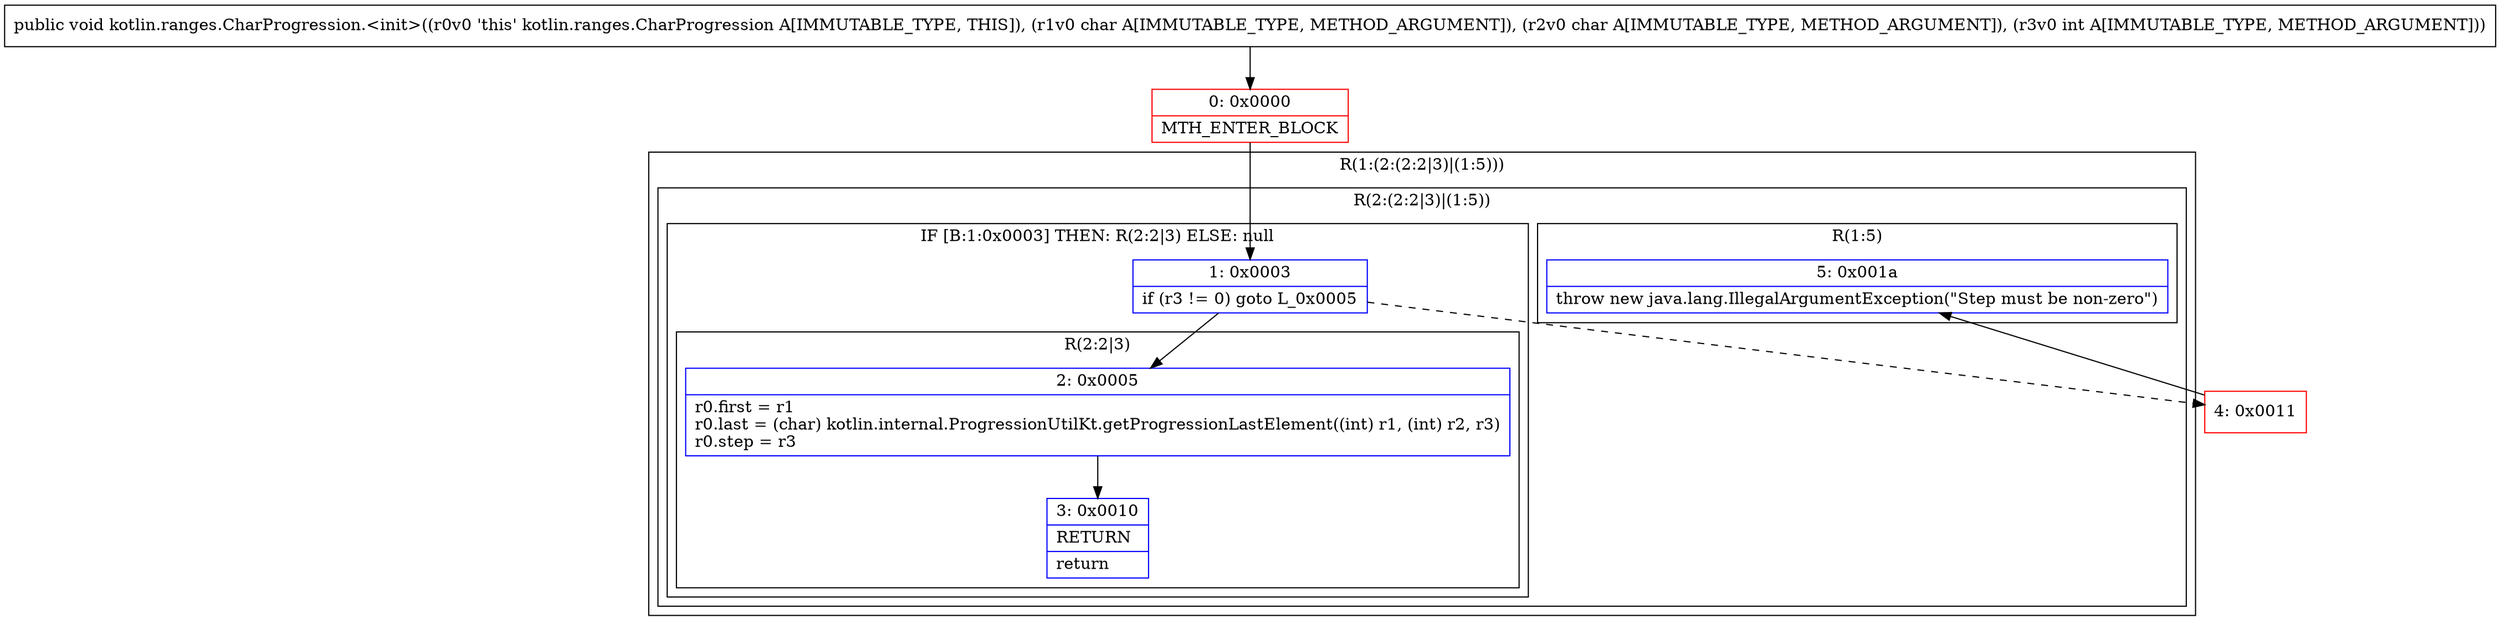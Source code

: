 digraph "CFG forkotlin.ranges.CharProgression.\<init\>(CCI)V" {
subgraph cluster_Region_402397339 {
label = "R(1:(2:(2:2|3)|(1:5)))";
node [shape=record,color=blue];
subgraph cluster_Region_1963784409 {
label = "R(2:(2:2|3)|(1:5))";
node [shape=record,color=blue];
subgraph cluster_IfRegion_266713387 {
label = "IF [B:1:0x0003] THEN: R(2:2|3) ELSE: null";
node [shape=record,color=blue];
Node_1 [shape=record,label="{1\:\ 0x0003|if (r3 != 0) goto L_0x0005\l}"];
subgraph cluster_Region_1391333549 {
label = "R(2:2|3)";
node [shape=record,color=blue];
Node_2 [shape=record,label="{2\:\ 0x0005|r0.first = r1\lr0.last = (char) kotlin.internal.ProgressionUtilKt.getProgressionLastElement((int) r1, (int) r2, r3)\lr0.step = r3\l}"];
Node_3 [shape=record,label="{3\:\ 0x0010|RETURN\l|return\l}"];
}
}
subgraph cluster_Region_631370411 {
label = "R(1:5)";
node [shape=record,color=blue];
Node_5 [shape=record,label="{5\:\ 0x001a|throw new java.lang.IllegalArgumentException(\"Step must be non\-zero\")\l}"];
}
}
}
Node_0 [shape=record,color=red,label="{0\:\ 0x0000|MTH_ENTER_BLOCK\l}"];
Node_4 [shape=record,color=red,label="{4\:\ 0x0011}"];
MethodNode[shape=record,label="{public void kotlin.ranges.CharProgression.\<init\>((r0v0 'this' kotlin.ranges.CharProgression A[IMMUTABLE_TYPE, THIS]), (r1v0 char A[IMMUTABLE_TYPE, METHOD_ARGUMENT]), (r2v0 char A[IMMUTABLE_TYPE, METHOD_ARGUMENT]), (r3v0 int A[IMMUTABLE_TYPE, METHOD_ARGUMENT])) }"];
MethodNode -> Node_0;
Node_1 -> Node_2;
Node_1 -> Node_4[style=dashed];
Node_2 -> Node_3;
Node_0 -> Node_1;
Node_4 -> Node_5;
}

